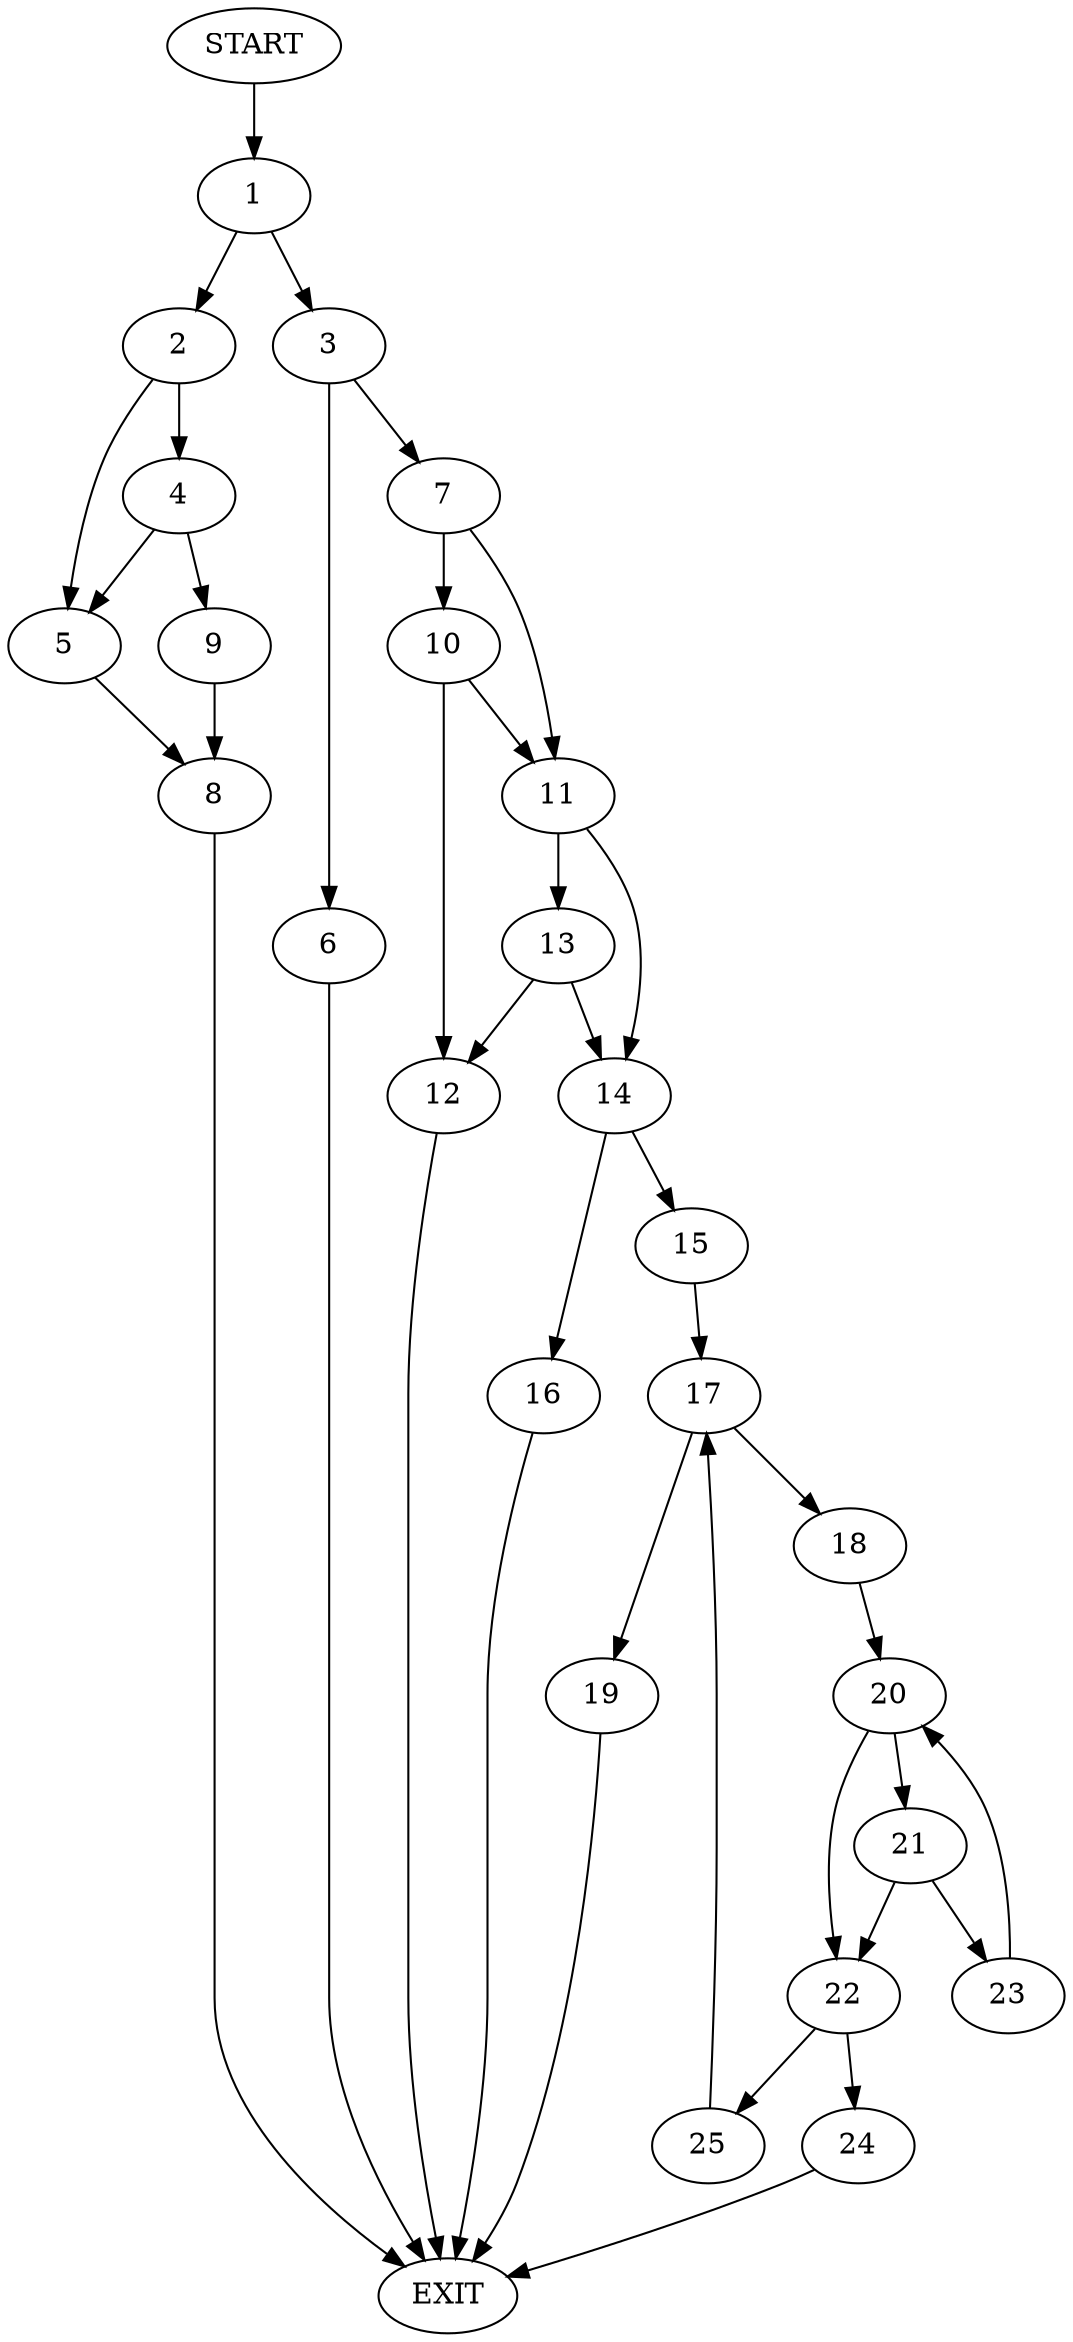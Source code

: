 digraph {
0 [label="START"]
26 [label="EXIT"]
0 -> 1
1 -> 2
1 -> 3
2 -> 4
2 -> 5
3 -> 6
3 -> 7
5 -> 8
4 -> 9
4 -> 5
9 -> 8
8 -> 26
7 -> 10
7 -> 11
6 -> 26
10 -> 12
10 -> 11
11 -> 13
11 -> 14
12 -> 26
14 -> 15
14 -> 16
13 -> 12
13 -> 14
15 -> 17
16 -> 26
17 -> 18
17 -> 19
18 -> 20
19 -> 26
20 -> 21
20 -> 22
21 -> 23
21 -> 22
22 -> 24
22 -> 25
23 -> 20
24 -> 26
25 -> 17
}

